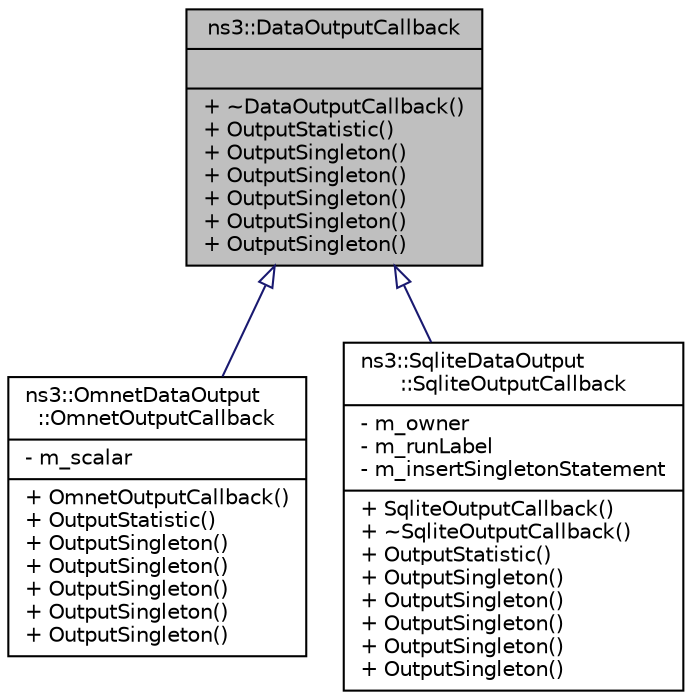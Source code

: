 digraph "ns3::DataOutputCallback"
{
  edge [fontname="Helvetica",fontsize="10",labelfontname="Helvetica",labelfontsize="10"];
  node [fontname="Helvetica",fontsize="10",shape=record];
  Node1 [label="{ns3::DataOutputCallback\n||+ ~DataOutputCallback()\l+ OutputStatistic()\l+ OutputSingleton()\l+ OutputSingleton()\l+ OutputSingleton()\l+ OutputSingleton()\l+ OutputSingleton()\l}",height=0.2,width=0.4,color="black", fillcolor="grey75", style="filled", fontcolor="black"];
  Node1 -> Node2 [dir="back",color="midnightblue",fontsize="10",style="solid",arrowtail="onormal"];
  Node2 [label="{ns3::OmnetDataOutput\l::OmnetOutputCallback\n|- m_scalar\l|+ OmnetOutputCallback()\l+ OutputStatistic()\l+ OutputSingleton()\l+ OutputSingleton()\l+ OutputSingleton()\l+ OutputSingleton()\l+ OutputSingleton()\l}",height=0.2,width=0.4,color="black", fillcolor="white", style="filled",URL="$d7/d78/classns3_1_1OmnetDataOutput_1_1OmnetOutputCallback.html",tooltip="Class to generate OMNeT output. "];
  Node1 -> Node3 [dir="back",color="midnightblue",fontsize="10",style="solid",arrowtail="onormal"];
  Node3 [label="{ns3::SqliteDataOutput\l::SqliteOutputCallback\n|- m_owner\l- m_runLabel\l- m_insertSingletonStatement\l|+ SqliteOutputCallback()\l+ ~SqliteOutputCallback()\l+ OutputStatistic()\l+ OutputSingleton()\l+ OutputSingleton()\l+ OutputSingleton()\l+ OutputSingleton()\l+ OutputSingleton()\l}",height=0.2,width=0.4,color="black", fillcolor="white", style="filled",URL="$d6/d31/classns3_1_1SqliteDataOutput_1_1SqliteOutputCallback.html",tooltip="Class to generate OMNeT output. "];
}
